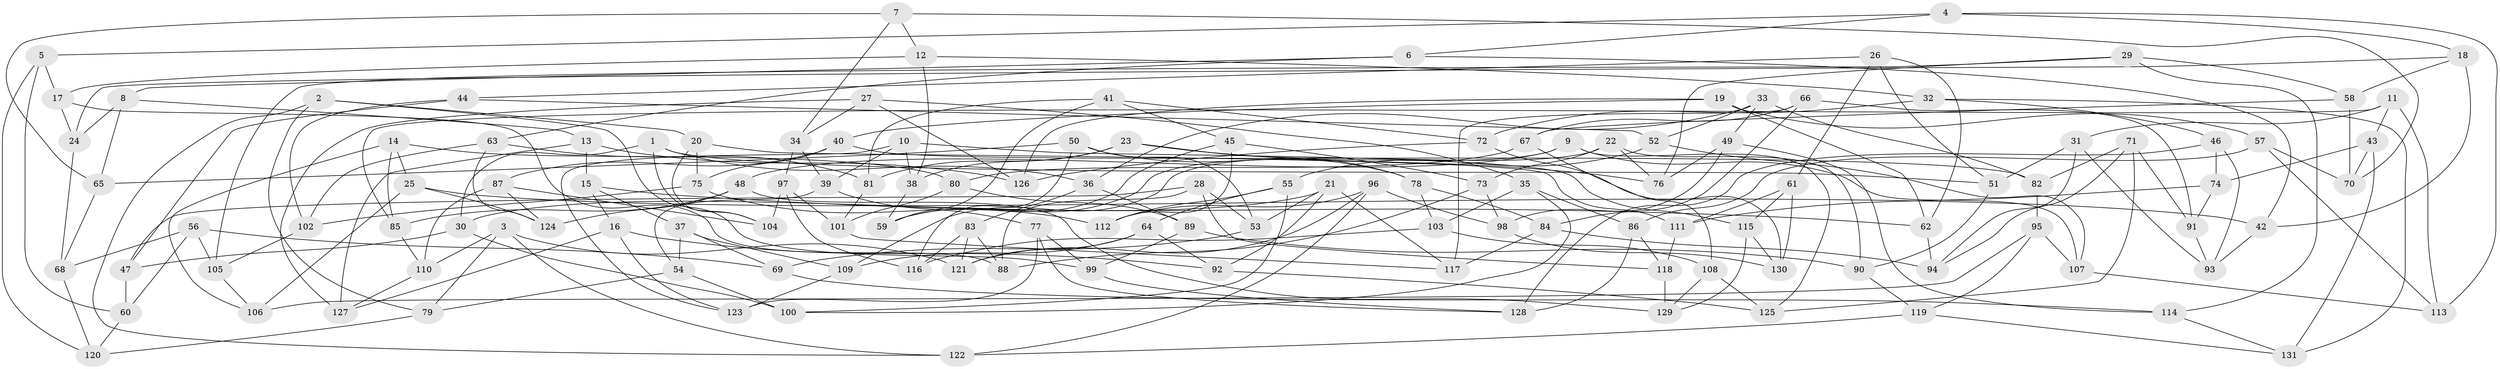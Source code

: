 // coarse degree distribution, {6: 0.6103896103896104, 5: 0.09090909090909091, 4: 0.2857142857142857, 3: 0.012987012987012988}
// Generated by graph-tools (version 1.1) at 2025/42/03/06/25 10:42:21]
// undirected, 131 vertices, 262 edges
graph export_dot {
graph [start="1"]
  node [color=gray90,style=filled];
  1;
  2;
  3;
  4;
  5;
  6;
  7;
  8;
  9;
  10;
  11;
  12;
  13;
  14;
  15;
  16;
  17;
  18;
  19;
  20;
  21;
  22;
  23;
  24;
  25;
  26;
  27;
  28;
  29;
  30;
  31;
  32;
  33;
  34;
  35;
  36;
  37;
  38;
  39;
  40;
  41;
  42;
  43;
  44;
  45;
  46;
  47;
  48;
  49;
  50;
  51;
  52;
  53;
  54;
  55;
  56;
  57;
  58;
  59;
  60;
  61;
  62;
  63;
  64;
  65;
  66;
  67;
  68;
  69;
  70;
  71;
  72;
  73;
  74;
  75;
  76;
  77;
  78;
  79;
  80;
  81;
  82;
  83;
  84;
  85;
  86;
  87;
  88;
  89;
  90;
  91;
  92;
  93;
  94;
  95;
  96;
  97;
  98;
  99;
  100;
  101;
  102;
  103;
  104;
  105;
  106;
  107;
  108;
  109;
  110;
  111;
  112;
  113;
  114;
  115;
  116;
  117;
  118;
  119;
  120;
  121;
  122;
  123;
  124;
  125;
  126;
  127;
  128;
  129;
  130;
  131;
  1 -- 51;
  1 -- 104;
  1 -- 30;
  1 -- 36;
  2 -- 20;
  2 -- 122;
  2 -- 79;
  2 -- 99;
  3 -- 121;
  3 -- 122;
  3 -- 79;
  3 -- 110;
  4 -- 5;
  4 -- 18;
  4 -- 113;
  4 -- 6;
  5 -- 120;
  5 -- 17;
  5 -- 60;
  6 -- 8;
  6 -- 42;
  6 -- 63;
  7 -- 34;
  7 -- 70;
  7 -- 65;
  7 -- 12;
  8 -- 65;
  8 -- 24;
  8 -- 13;
  9 -- 107;
  9 -- 59;
  9 -- 125;
  9 -- 48;
  10 -- 115;
  10 -- 39;
  10 -- 38;
  10 -- 123;
  11 -- 85;
  11 -- 31;
  11 -- 43;
  11 -- 113;
  12 -- 32;
  12 -- 17;
  12 -- 38;
  13 -- 127;
  13 -- 126;
  13 -- 15;
  14 -- 80;
  14 -- 25;
  14 -- 85;
  14 -- 106;
  15 -- 16;
  15 -- 37;
  15 -- 62;
  16 -- 92;
  16 -- 123;
  16 -- 127;
  17 -- 24;
  17 -- 88;
  18 -- 42;
  18 -- 24;
  18 -- 58;
  19 -- 62;
  19 -- 57;
  19 -- 40;
  19 -- 126;
  20 -- 111;
  20 -- 104;
  20 -- 75;
  21 -- 30;
  21 -- 117;
  21 -- 92;
  21 -- 53;
  22 -- 109;
  22 -- 90;
  22 -- 73;
  22 -- 76;
  23 -- 78;
  23 -- 76;
  23 -- 81;
  23 -- 38;
  24 -- 68;
  25 -- 124;
  25 -- 106;
  25 -- 42;
  26 -- 51;
  26 -- 62;
  26 -- 61;
  26 -- 44;
  27 -- 127;
  27 -- 35;
  27 -- 126;
  27 -- 34;
  28 -- 118;
  28 -- 88;
  28 -- 53;
  28 -- 47;
  29 -- 58;
  29 -- 76;
  29 -- 114;
  29 -- 105;
  30 -- 47;
  30 -- 100;
  31 -- 51;
  31 -- 93;
  31 -- 94;
  32 -- 46;
  32 -- 72;
  32 -- 131;
  33 -- 82;
  33 -- 36;
  33 -- 52;
  33 -- 49;
  34 -- 97;
  34 -- 39;
  35 -- 103;
  35 -- 100;
  35 -- 86;
  36 -- 83;
  36 -- 89;
  37 -- 54;
  37 -- 69;
  37 -- 109;
  38 -- 59;
  39 -- 77;
  39 -- 54;
  40 -- 87;
  40 -- 75;
  40 -- 82;
  41 -- 59;
  41 -- 45;
  41 -- 81;
  41 -- 72;
  42 -- 93;
  43 -- 74;
  43 -- 131;
  43 -- 70;
  44 -- 102;
  44 -- 47;
  44 -- 52;
  45 -- 59;
  45 -- 112;
  45 -- 73;
  46 -- 74;
  46 -- 128;
  46 -- 93;
  47 -- 60;
  48 -- 85;
  48 -- 124;
  48 -- 129;
  49 -- 98;
  49 -- 114;
  49 -- 76;
  50 -- 65;
  50 -- 53;
  50 -- 78;
  50 -- 116;
  51 -- 90;
  52 -- 55;
  52 -- 107;
  53 -- 69;
  54 -- 79;
  54 -- 100;
  55 -- 64;
  55 -- 112;
  55 -- 100;
  56 -- 105;
  56 -- 60;
  56 -- 68;
  56 -- 69;
  57 -- 86;
  57 -- 113;
  57 -- 70;
  58 -- 67;
  58 -- 70;
  60 -- 120;
  61 -- 115;
  61 -- 130;
  61 -- 111;
  62 -- 94;
  63 -- 124;
  63 -- 102;
  63 -- 81;
  64 -- 109;
  64 -- 92;
  64 -- 121;
  65 -- 68;
  66 -- 117;
  66 -- 91;
  66 -- 67;
  66 -- 84;
  67 -- 80;
  67 -- 108;
  68 -- 120;
  69 -- 114;
  71 -- 94;
  71 -- 82;
  71 -- 125;
  71 -- 91;
  72 -- 126;
  72 -- 130;
  73 -- 98;
  73 -- 88;
  74 -- 91;
  74 -- 111;
  75 -- 102;
  75 -- 112;
  77 -- 128;
  77 -- 123;
  77 -- 99;
  78 -- 84;
  78 -- 103;
  79 -- 120;
  80 -- 89;
  80 -- 101;
  81 -- 101;
  82 -- 95;
  83 -- 121;
  83 -- 116;
  83 -- 88;
  84 -- 117;
  84 -- 94;
  85 -- 110;
  86 -- 128;
  86 -- 118;
  87 -- 104;
  87 -- 124;
  87 -- 110;
  89 -- 90;
  89 -- 99;
  90 -- 119;
  91 -- 93;
  92 -- 125;
  95 -- 107;
  95 -- 106;
  95 -- 119;
  96 -- 112;
  96 -- 121;
  96 -- 98;
  96 -- 122;
  97 -- 104;
  97 -- 101;
  97 -- 116;
  98 -- 130;
  99 -- 128;
  101 -- 117;
  102 -- 105;
  103 -- 116;
  103 -- 108;
  105 -- 106;
  107 -- 113;
  108 -- 129;
  108 -- 125;
  109 -- 123;
  110 -- 127;
  111 -- 118;
  114 -- 131;
  115 -- 129;
  115 -- 130;
  118 -- 129;
  119 -- 131;
  119 -- 122;
}
